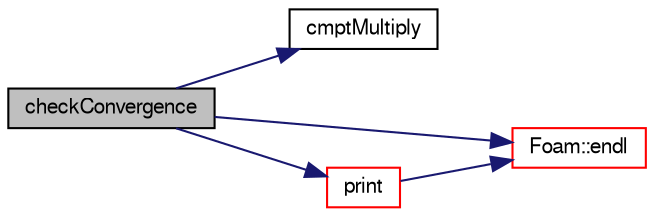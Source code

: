 digraph "checkConvergence"
{
  bgcolor="transparent";
  edge [fontname="FreeSans",fontsize="10",labelfontname="FreeSans",labelfontsize="10"];
  node [fontname="FreeSans",fontsize="10",shape=record];
  rankdir="LR";
  Node124 [label="checkConvergence",height=0.2,width=0.4,color="black", fillcolor="grey75", style="filled", fontcolor="black"];
  Node124 -> Node125 [color="midnightblue",fontsize="10",style="solid",fontname="FreeSans"];
  Node125 [label="cmptMultiply",height=0.2,width=0.4,color="black",URL="$a12539.html#a0b7a90a451ed16944c48065d667c873e"];
  Node124 -> Node126 [color="midnightblue",fontsize="10",style="solid",fontname="FreeSans"];
  Node126 [label="Foam::endl",height=0.2,width=0.4,color="red",URL="$a21124.html#a2db8fe02a0d3909e9351bb4275b23ce4",tooltip="Add newline and flush stream. "];
  Node124 -> Node128 [color="midnightblue",fontsize="10",style="solid",fontname="FreeSans"];
  Node128 [label="print",height=0.2,width=0.4,color="red",URL="$a26810.html#a68926051a5d92c255b3604bcccded648",tooltip="Print summary of solver performance to the given stream. "];
  Node128 -> Node126 [color="midnightblue",fontsize="10",style="solid",fontname="FreeSans"];
}

